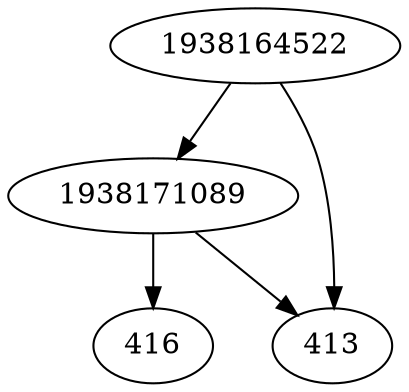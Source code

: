 strict digraph  {
416;
1938171089;
1938164522;
413;
1938171089 -> 413;
1938171089 -> 416;
1938164522 -> 413;
1938164522 -> 1938171089;
}
